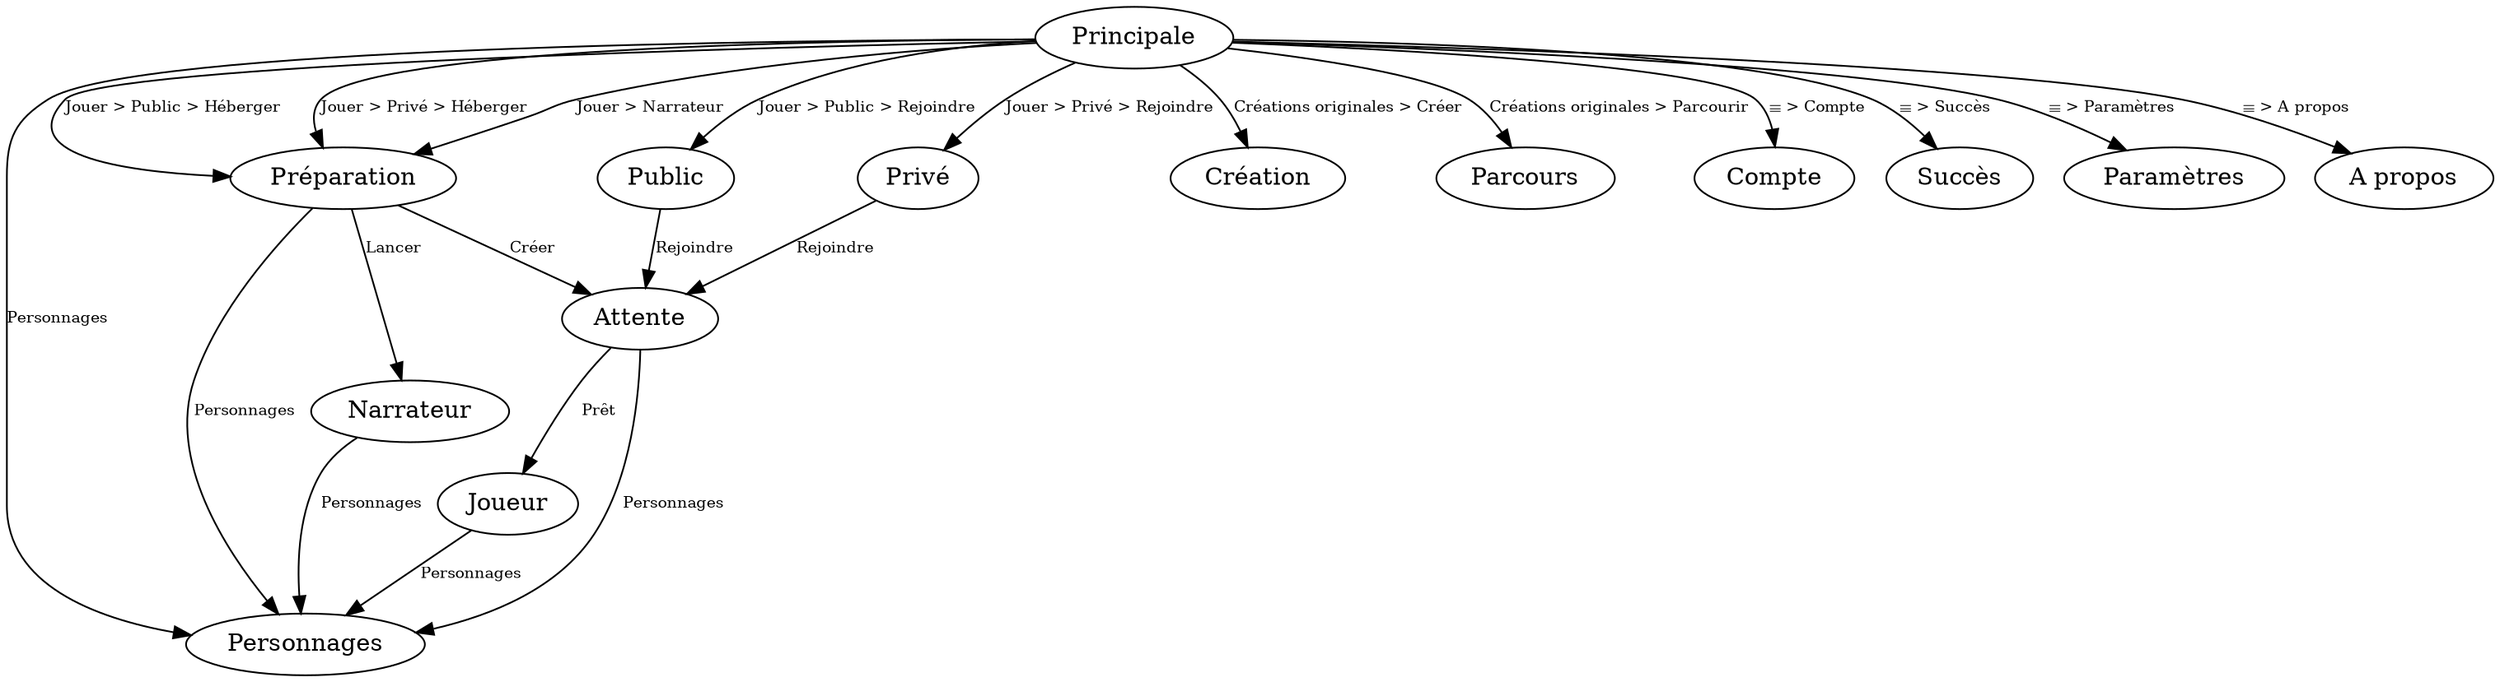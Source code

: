 digraph G {
// liste des noeuds

  Principale;     // Page principale
  Personnages;    // Liste personnages
  Préparation;    // Préparation partie
  Public;         // Rejoindre publique
  Privé;          // Rejoindre privée
  Attente;        // En attente de tous les joueurs
  Joueur;         // Partie en cours (joueur)
  Narrateur;      // Partie en cours (narrateur)
  Création;       // Création personnage
  Parcours;       // Parcours personnages
  Compte;         // Pseudo, apparance
  Succès;         // réalisés et restants
  Paramètres;     // Son > musique, synchronisation
  "A propos";     // Texte fixe

// liste des segments

  Principale -> Personnages [fontsize=9.0; label="Personnages"];

  Principale -> Préparation [fontsize=9.0; label="Jouer > Public > Héberger"];
  Principale -> Préparation [fontsize=9.0; label="Jouer > Privé > Héberger"];
  Principale -> Préparation [fontsize=9.0; label="Jouer > Narrateur"];
  Principale -> Public [fontsize=9.0; label="Jouer > Public > Rejoindre"];
  Principale -> Privé [fontsize=9.0; label="Jouer > Privé > Rejoindre"];

  Préparation -> Attente [fontsize=9.0; label="Créer"];
  {Privé Public} -> Attente [fontsize=9.0; label="Rejoindre"];
  Attente -> Joueur [fontsize=9.0; label="Prêt"];

  Préparation -> Narrateur [fontsize=9.0; label="Lancer"];

  {Préparation Attente Joueur Narrateur} -> Personnages [fontsize=9.0; label="Personnages"];

  Principale -> Création [fontsize=9.0; label="Créations originales > Créer"];
  Principale -> Parcours [fontsize=9.0; label="Créations originales > Parcourir"];

  Principale -> Compte [fontsize=9.0; label="☰ > Compte"];
  Principale -> Succès [fontsize=9.0; label="☰ > Succès"];
  Principale -> Paramètres [fontsize=9.0; label="☰ > Paramètres"];
  Principale -> "A propos" [fontsize=9.0; label="☰ > A propos"];
}
